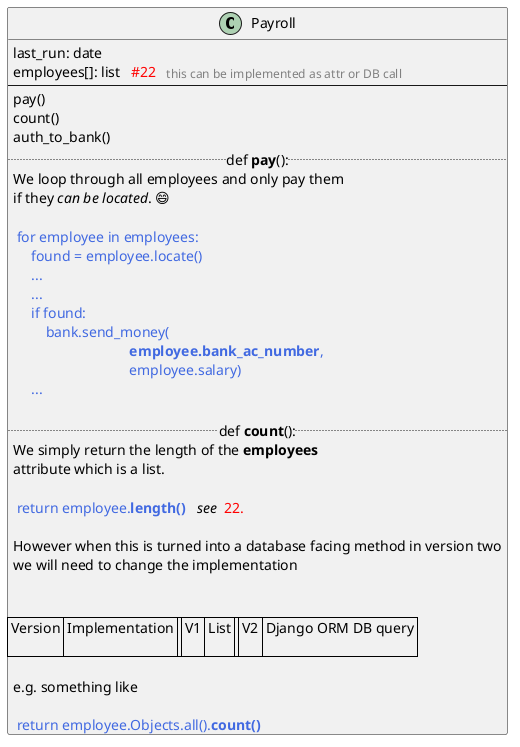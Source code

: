 @startuml Basic idea of a literate code map

!$code = "<color:royalBlue><size:14>"
!$codeb = "<color:DarkSlateGray><size:12>"
!$codeg = "<color:Gray><size:12>"
!$codeb = "<color:royalBlue>"
!$codep = "<color:Purple><size:14>"

class Payroll {
    last_run: date
    employees[]: list  <color:Red> #22  $codeg this can be implemented as attr or DB call
    ----
    pay()
    count()
    auth_to_bank()
    .. def <b>pay</b>(): ..
        We loop through all employees and only pay them
        if they <i>can be located</i>. 😄

        $codeb for employee in employees:
        $codeb     found = employee.locate()
        $codeb     ...
        $codeb     ...
        $codeb     if found:
        $codeb         bank.send_money(
        $codeb \t                        <b>employee.bank_ac_number</b>, 
        $codeb \t                        employee.salary)
        $codeb     ...

    .. def <b>count</b>(): ..
        We simply return the length of the <b>employees</b>
        attribute which is a list.

        $codeb return employee.<b>length()</b>  <color:Black> <i>see</i> <color:Red> 22.

        However when this is turned into a database facing method in version two
        we will need to change the implementation 


        | Version | Implementation |\n| V1 | List |\n| V2 | Django ORM DB query |

        e.g. something like

        $codeb return employee.Objects.all().<b>count()</b>
}


@enduml

